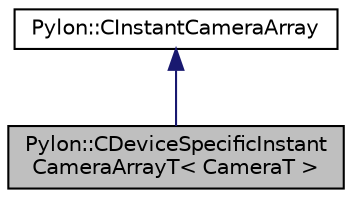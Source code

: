 digraph "Pylon::CDeviceSpecificInstantCameraArrayT&lt; CameraT &gt;"
{
  edge [fontname="Helvetica",fontsize="10",labelfontname="Helvetica",labelfontsize="10"];
  node [fontname="Helvetica",fontsize="10",shape=record];
  Node1 [label="Pylon::CDeviceSpecificInstant\lCameraArrayT\< CameraT \>",height=0.2,width=0.4,color="black", fillcolor="grey75", style="filled", fontcolor="black"];
  Node2 -> Node1 [dir="back",color="midnightblue",fontsize="10",style="solid",fontname="Helvetica"];
  Node2 [label="Pylon::CInstantCameraArray",height=0.2,width=0.4,color="black", fillcolor="white", style="filled",URL="$class_pylon_1_1_c_instant_camera_array.html",tooltip="Supports grabbing with multiple camera devices. "];
}
